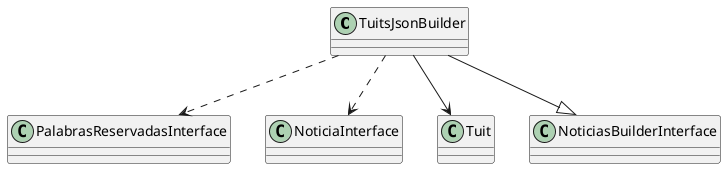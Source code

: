 @startuml

TuitsJsonBuilder ..> PalabrasReservadasInterface
TuitsJsonBuilder ..> NoticiaInterface
TuitsJsonBuilder --> Tuit
TuitsJsonBuilder --|> NoticiasBuilderInterface

class TuitsJsonBuilder {
!ifdef SHOW_METHODS
    +TuitsJsonBuilder(std::string pathFicheroTuits, std::shared_ptr<PalabrasReservadasInterface> palabrasReservadas)
    +std::vector<std::shared_ptr<NoticiaInterface>> getNoticias()
    -std::string pathFicheroTuits
    -std::shared_ptr<PalabrasReservadasInterface> palabrasReservadas
!endif
}

@enduml
